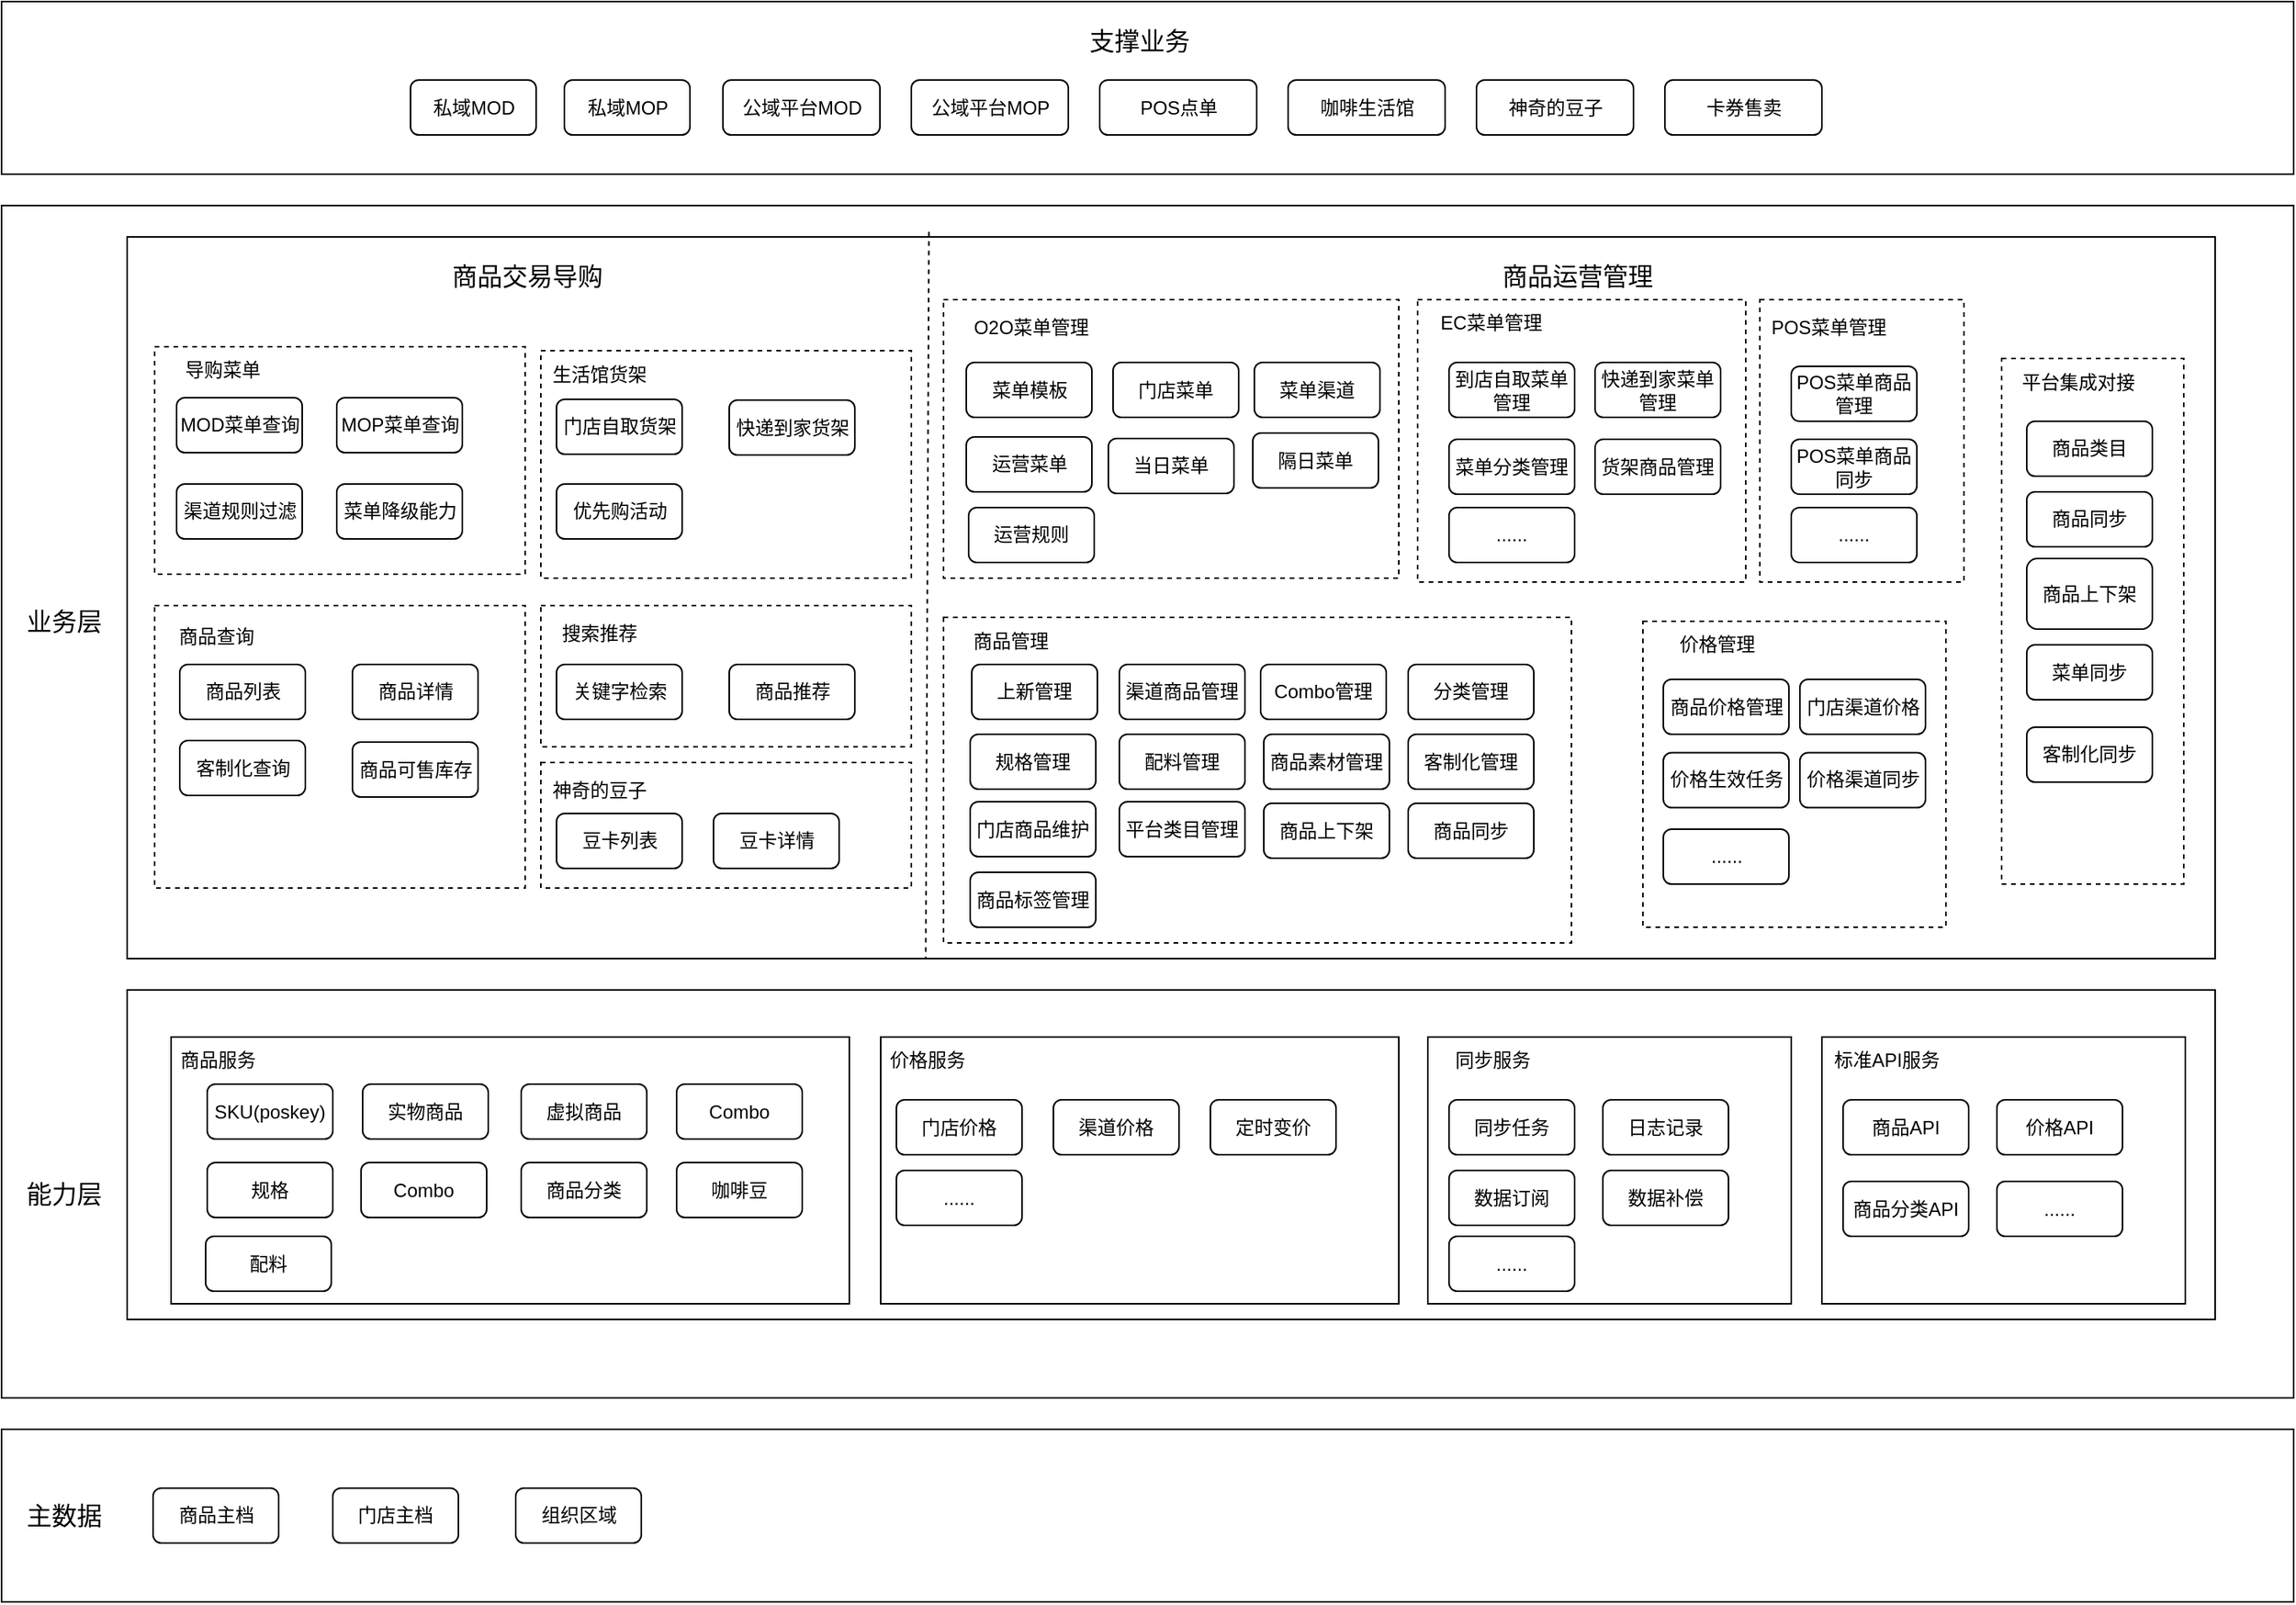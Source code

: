 <mxfile version="24.6.5" type="github">
  <diagram name="第 1 页" id="JwEo4ZOWfjB8EyRa8ezt">
    <mxGraphModel dx="1434" dy="715" grid="1" gridSize="10" guides="1" tooltips="1" connect="1" arrows="1" fold="1" page="1" pageScale="1" pageWidth="827" pageHeight="1169" math="0" shadow="0">
      <root>
        <mxCell id="0" />
        <mxCell id="1" parent="0" />
        <mxCell id="l0JusLFjUwzGI8Q3Fxrc-1" value="" style="rounded=0;whiteSpace=wrap;html=1;direction=west;" parent="1" vertex="1">
          <mxGeometry x="30" y="100" width="1460" height="110" as="geometry" />
        </mxCell>
        <mxCell id="l0JusLFjUwzGI8Q3Fxrc-2" value="私域MOD" style="rounded=1;whiteSpace=wrap;html=1;" parent="1" vertex="1">
          <mxGeometry x="290.5" y="150" width="80" height="35" as="geometry" />
        </mxCell>
        <mxCell id="l0JusLFjUwzGI8Q3Fxrc-3" value="私域MOP" style="rounded=1;whiteSpace=wrap;html=1;" parent="1" vertex="1">
          <mxGeometry x="388.5" y="150" width="80" height="35" as="geometry" />
        </mxCell>
        <mxCell id="l0JusLFjUwzGI8Q3Fxrc-4" value="公域平台MOD" style="rounded=1;whiteSpace=wrap;html=1;" parent="1" vertex="1">
          <mxGeometry x="489.5" y="150" width="100" height="35" as="geometry" />
        </mxCell>
        <mxCell id="l0JusLFjUwzGI8Q3Fxrc-5" value="公域平台MOP" style="rounded=1;whiteSpace=wrap;html=1;" parent="1" vertex="1">
          <mxGeometry x="609.5" y="150" width="100" height="35" as="geometry" />
        </mxCell>
        <mxCell id="l0JusLFjUwzGI8Q3Fxrc-6" value="POS点单" style="rounded=1;whiteSpace=wrap;html=1;" parent="1" vertex="1">
          <mxGeometry x="729.5" y="150" width="100" height="35" as="geometry" />
        </mxCell>
        <mxCell id="l0JusLFjUwzGI8Q3Fxrc-7" value="咖啡生活馆" style="rounded=1;whiteSpace=wrap;html=1;" parent="1" vertex="1">
          <mxGeometry x="849.5" y="150" width="100" height="35" as="geometry" />
        </mxCell>
        <mxCell id="l0JusLFjUwzGI8Q3Fxrc-8" value="卡券售卖" style="rounded=1;whiteSpace=wrap;html=1;" parent="1" vertex="1">
          <mxGeometry x="1089.5" y="150" width="100" height="35" as="geometry" />
        </mxCell>
        <mxCell id="l0JusLFjUwzGI8Q3Fxrc-9" value="神奇的豆子" style="rounded=1;whiteSpace=wrap;html=1;" parent="1" vertex="1">
          <mxGeometry x="969.5" y="150" width="100" height="35" as="geometry" />
        </mxCell>
        <mxCell id="l0JusLFjUwzGI8Q3Fxrc-10" value="支撑业务" style="text;html=1;align=center;verticalAlign=middle;whiteSpace=wrap;rounded=0;fontSize=16;" parent="1" vertex="1">
          <mxGeometry x="715.25" y="110" width="79.5" height="30" as="geometry" />
        </mxCell>
        <mxCell id="l0JusLFjUwzGI8Q3Fxrc-12" value="" style="rounded=0;whiteSpace=wrap;html=1;" parent="1" vertex="1">
          <mxGeometry x="30" y="230" width="1460" height="760" as="geometry" />
        </mxCell>
        <mxCell id="l0JusLFjUwzGI8Q3Fxrc-15" value="业务层" style="text;html=1;align=center;verticalAlign=middle;whiteSpace=wrap;rounded=0;fontSize=16;" parent="1" vertex="1">
          <mxGeometry x="40" y="480" width="60" height="30" as="geometry" />
        </mxCell>
        <mxCell id="l0JusLFjUwzGI8Q3Fxrc-16" value="" style="rounded=0;whiteSpace=wrap;html=1;" parent="1" vertex="1">
          <mxGeometry x="110" y="250" width="1330" height="460" as="geometry" />
        </mxCell>
        <mxCell id="l0JusLFjUwzGI8Q3Fxrc-17" value="" style="rounded=0;whiteSpace=wrap;html=1;" parent="1" vertex="1">
          <mxGeometry x="110" y="730" width="1330" height="210" as="geometry" />
        </mxCell>
        <mxCell id="l0JusLFjUwzGI8Q3Fxrc-18" value="能力层" style="text;html=1;align=center;verticalAlign=middle;whiteSpace=wrap;rounded=0;fontSize=16;" parent="1" vertex="1">
          <mxGeometry x="40" y="845" width="60" height="30" as="geometry" />
        </mxCell>
        <mxCell id="l0JusLFjUwzGI8Q3Fxrc-23" value="" style="rounded=0;whiteSpace=wrap;html=1;" parent="1" vertex="1">
          <mxGeometry x="138" y="760" width="432" height="170" as="geometry" />
        </mxCell>
        <mxCell id="l0JusLFjUwzGI8Q3Fxrc-24" value="商品服务" style="text;html=1;align=center;verticalAlign=middle;whiteSpace=wrap;rounded=0;" parent="1" vertex="1">
          <mxGeometry x="138" y="760" width="60" height="30" as="geometry" />
        </mxCell>
        <mxCell id="lA0qyLo4BKjcHxZ-h1YO-49" value="SKU(poskey)" style="rounded=1;whiteSpace=wrap;html=1;" parent="1" vertex="1">
          <mxGeometry x="161" y="790" width="80" height="35" as="geometry" />
        </mxCell>
        <mxCell id="lA0qyLo4BKjcHxZ-h1YO-50" value="商品分类" style="rounded=1;whiteSpace=wrap;html=1;" parent="1" vertex="1">
          <mxGeometry x="361" y="840" width="80" height="35" as="geometry" />
        </mxCell>
        <mxCell id="lA0qyLo4BKjcHxZ-h1YO-51" value="实物商品" style="rounded=1;whiteSpace=wrap;html=1;" parent="1" vertex="1">
          <mxGeometry x="260" y="790" width="80" height="35" as="geometry" />
        </mxCell>
        <mxCell id="lA0qyLo4BKjcHxZ-h1YO-52" value="配料" style="rounded=1;whiteSpace=wrap;html=1;" parent="1" vertex="1">
          <mxGeometry x="160" y="887" width="80" height="35" as="geometry" />
        </mxCell>
        <mxCell id="lA0qyLo4BKjcHxZ-h1YO-61" value="咖啡豆" style="rounded=1;whiteSpace=wrap;html=1;" parent="1" vertex="1">
          <mxGeometry x="460" y="840" width="80" height="35" as="geometry" />
        </mxCell>
        <mxCell id="lA0qyLo4BKjcHxZ-h1YO-63" value="虚拟商品" style="rounded=1;whiteSpace=wrap;html=1;" parent="1" vertex="1">
          <mxGeometry x="361" y="790" width="80" height="35" as="geometry" />
        </mxCell>
        <mxCell id="lA0qyLo4BKjcHxZ-h1YO-64" value="Combo" style="rounded=1;whiteSpace=wrap;html=1;" parent="1" vertex="1">
          <mxGeometry x="460" y="790" width="80" height="35" as="geometry" />
        </mxCell>
        <mxCell id="lA0qyLo4BKjcHxZ-h1YO-70" value="Combo" style="rounded=1;whiteSpace=wrap;html=1;" parent="1" vertex="1">
          <mxGeometry x="259" y="840" width="80" height="35" as="geometry" />
        </mxCell>
        <mxCell id="l0JusLFjUwzGI8Q3Fxrc-28" value="" style="rounded=0;whiteSpace=wrap;html=1;" parent="1" vertex="1">
          <mxGeometry x="590" y="760" width="330" height="170" as="geometry" />
        </mxCell>
        <mxCell id="l0JusLFjUwzGI8Q3Fxrc-29" value="价格服务" style="text;html=1;align=center;verticalAlign=middle;whiteSpace=wrap;rounded=0;" parent="1" vertex="1">
          <mxGeometry x="590" y="760" width="60" height="30" as="geometry" />
        </mxCell>
        <mxCell id="l0JusLFjUwzGI8Q3Fxrc-30" value="规格" style="rounded=1;whiteSpace=wrap;html=1;" parent="1" vertex="1">
          <mxGeometry x="161" y="840" width="80" height="35" as="geometry" />
        </mxCell>
        <mxCell id="l0JusLFjUwzGI8Q3Fxrc-33" value="门店价格" style="rounded=1;whiteSpace=wrap;html=1;" parent="1" vertex="1">
          <mxGeometry x="600" y="800" width="80" height="35" as="geometry" />
        </mxCell>
        <mxCell id="l0JusLFjUwzGI8Q3Fxrc-34" value="渠道价格" style="rounded=1;whiteSpace=wrap;html=1;" parent="1" vertex="1">
          <mxGeometry x="700" y="800" width="80" height="35" as="geometry" />
        </mxCell>
        <mxCell id="l0JusLFjUwzGI8Q3Fxrc-35" value="定时变价" style="rounded=1;whiteSpace=wrap;html=1;" parent="1" vertex="1">
          <mxGeometry x="800" y="800" width="80" height="35" as="geometry" />
        </mxCell>
        <mxCell id="l0JusLFjUwzGI8Q3Fxrc-36" value="" style="rounded=0;whiteSpace=wrap;html=1;dashed=1;" parent="1" vertex="1">
          <mxGeometry x="630" y="492.5" width="400" height="207.5" as="geometry" />
        </mxCell>
        <mxCell id="l0JusLFjUwzGI8Q3Fxrc-38" value="商品管理" style="text;html=1;align=center;verticalAlign=middle;whiteSpace=wrap;rounded=0;" parent="1" vertex="1">
          <mxGeometry x="620" y="492.5" width="106" height="30" as="geometry" />
        </mxCell>
        <mxCell id="l0JusLFjUwzGI8Q3Fxrc-39" value="" style="rounded=0;whiteSpace=wrap;html=1;dashed=1;" parent="1" vertex="1">
          <mxGeometry x="630" y="290" width="290" height="177.5" as="geometry" />
        </mxCell>
        <mxCell id="l0JusLFjUwzGI8Q3Fxrc-40" value="O2O菜单管理" style="text;html=1;align=center;verticalAlign=middle;whiteSpace=wrap;rounded=0;" parent="1" vertex="1">
          <mxGeometry x="633" y="292.5" width="106" height="30" as="geometry" />
        </mxCell>
        <mxCell id="l0JusLFjUwzGI8Q3Fxrc-41" value="" style="rounded=0;whiteSpace=wrap;html=1;dashed=1;" parent="1" vertex="1">
          <mxGeometry x="932" y="290" width="209" height="180" as="geometry" />
        </mxCell>
        <mxCell id="l0JusLFjUwzGI8Q3Fxrc-42" value="EC菜单管理" style="text;html=1;align=center;verticalAlign=middle;whiteSpace=wrap;rounded=0;" parent="1" vertex="1">
          <mxGeometry x="926" y="290" width="106" height="30" as="geometry" />
        </mxCell>
        <mxCell id="l0JusLFjUwzGI8Q3Fxrc-43" value="上新管理" style="rounded=1;whiteSpace=wrap;html=1;" parent="1" vertex="1">
          <mxGeometry x="648" y="522.5" width="80" height="35" as="geometry" />
        </mxCell>
        <mxCell id="l0JusLFjUwzGI8Q3Fxrc-44" value="渠道商品管理" style="rounded=1;whiteSpace=wrap;html=1;" parent="1" vertex="1">
          <mxGeometry x="742" y="522.5" width="80" height="35" as="geometry" />
        </mxCell>
        <mxCell id="l0JusLFjUwzGI8Q3Fxrc-45" value="Combo管理" style="rounded=1;whiteSpace=wrap;html=1;" parent="1" vertex="1">
          <mxGeometry x="832" y="522.5" width="80" height="35" as="geometry" />
        </mxCell>
        <mxCell id="l0JusLFjUwzGI8Q3Fxrc-46" value="分类管理" style="rounded=1;whiteSpace=wrap;html=1;" parent="1" vertex="1">
          <mxGeometry x="926" y="522.5" width="80" height="35" as="geometry" />
        </mxCell>
        <mxCell id="l0JusLFjUwzGI8Q3Fxrc-47" value="规格管理" style="rounded=1;whiteSpace=wrap;html=1;" parent="1" vertex="1">
          <mxGeometry x="647" y="567" width="80" height="35" as="geometry" />
        </mxCell>
        <mxCell id="l0JusLFjUwzGI8Q3Fxrc-48" value="配料管理" style="rounded=1;whiteSpace=wrap;html=1;" parent="1" vertex="1">
          <mxGeometry x="742" y="567" width="80" height="35" as="geometry" />
        </mxCell>
        <mxCell id="l0JusLFjUwzGI8Q3Fxrc-49" value="商品素材管理" style="rounded=1;whiteSpace=wrap;html=1;" parent="1" vertex="1">
          <mxGeometry x="834" y="567" width="80" height="35" as="geometry" />
        </mxCell>
        <mxCell id="l0JusLFjUwzGI8Q3Fxrc-50" value="门店商品维护" style="rounded=1;whiteSpace=wrap;html=1;" parent="1" vertex="1">
          <mxGeometry x="647" y="610" width="80" height="35" as="geometry" />
        </mxCell>
        <mxCell id="l0JusLFjUwzGI8Q3Fxrc-51" value="平台类目管理" style="rounded=1;whiteSpace=wrap;html=1;" parent="1" vertex="1">
          <mxGeometry x="742" y="610" width="80" height="35" as="geometry" />
        </mxCell>
        <mxCell id="l0JusLFjUwzGI8Q3Fxrc-52" value="商品上下架" style="rounded=1;whiteSpace=wrap;html=1;" parent="1" vertex="1">
          <mxGeometry x="834" y="611" width="80" height="35" as="geometry" />
        </mxCell>
        <mxCell id="l0JusLFjUwzGI8Q3Fxrc-53" value="商品同步" style="rounded=1;whiteSpace=wrap;html=1;" parent="1" vertex="1">
          <mxGeometry x="926" y="611" width="80" height="35" as="geometry" />
        </mxCell>
        <mxCell id="l0JusLFjUwzGI8Q3Fxrc-56" value="" style="rounded=0;whiteSpace=wrap;html=1;dashed=1;" parent="1" vertex="1">
          <mxGeometry x="1304" y="327.5" width="116" height="335" as="geometry" />
        </mxCell>
        <mxCell id="l0JusLFjUwzGI8Q3Fxrc-57" value="平台集成对接" style="text;html=1;align=center;verticalAlign=middle;whiteSpace=wrap;rounded=0;" parent="1" vertex="1">
          <mxGeometry x="1300" y="327.5" width="106" height="30" as="geometry" />
        </mxCell>
        <mxCell id="l0JusLFjUwzGI8Q3Fxrc-58" value="商品类目" style="rounded=1;whiteSpace=wrap;html=1;" parent="1" vertex="1">
          <mxGeometry x="1320" y="367.5" width="80" height="35" as="geometry" />
        </mxCell>
        <mxCell id="l0JusLFjUwzGI8Q3Fxrc-59" value="商品同步" style="rounded=1;whiteSpace=wrap;html=1;" parent="1" vertex="1">
          <mxGeometry x="1320" y="412.5" width="80" height="35" as="geometry" />
        </mxCell>
        <mxCell id="l0JusLFjUwzGI8Q3Fxrc-60" value="商品上下架" style="rounded=1;whiteSpace=wrap;html=1;" parent="1" vertex="1">
          <mxGeometry x="1320" y="455" width="80" height="45" as="geometry" />
        </mxCell>
        <mxCell id="l0JusLFjUwzGI8Q3Fxrc-61" value="菜单同步" style="rounded=1;whiteSpace=wrap;html=1;" parent="1" vertex="1">
          <mxGeometry x="1320" y="510" width="80" height="35" as="geometry" />
        </mxCell>
        <mxCell id="l0JusLFjUwzGI8Q3Fxrc-62" value="客制化同步" style="rounded=1;whiteSpace=wrap;html=1;" parent="1" vertex="1">
          <mxGeometry x="1320" y="562.5" width="80" height="35" as="geometry" />
        </mxCell>
        <mxCell id="l0JusLFjUwzGI8Q3Fxrc-63" value="客制化管理" style="rounded=1;whiteSpace=wrap;html=1;" parent="1" vertex="1">
          <mxGeometry x="926" y="567" width="80" height="35" as="geometry" />
        </mxCell>
        <mxCell id="l0JusLFjUwzGI8Q3Fxrc-67" style="rounded=0;orthogonalLoop=1;jettySize=auto;html=1;exitX=0.384;exitY=-0.007;exitDx=0;exitDy=0;exitPerimeter=0;dashed=1;startArrow=none;startFill=0;endArrow=none;endFill=0;entryX=0.37;entryY=0.996;entryDx=0;entryDy=0;entryPerimeter=0;" parent="1" source="l0JusLFjUwzGI8Q3Fxrc-16" edge="1">
          <mxGeometry relative="1" as="geometry">
            <mxPoint x="621.33" y="341.48" as="sourcePoint" />
            <mxPoint x="618.67" y="710" as="targetPoint" />
          </mxGeometry>
        </mxCell>
        <mxCell id="l0JusLFjUwzGI8Q3Fxrc-68" value="" style="rounded=0;whiteSpace=wrap;html=1;dashed=1;" parent="1" vertex="1">
          <mxGeometry x="127.5" y="320" width="236" height="145" as="geometry" />
        </mxCell>
        <mxCell id="l0JusLFjUwzGI8Q3Fxrc-69" value="导购菜单" style="text;html=1;align=center;verticalAlign=middle;whiteSpace=wrap;rounded=0;" parent="1" vertex="1">
          <mxGeometry x="117.5" y="320" width="106" height="30" as="geometry" />
        </mxCell>
        <mxCell id="l0JusLFjUwzGI8Q3Fxrc-70" value="MOD菜单查询" style="rounded=1;whiteSpace=wrap;html=1;" parent="1" vertex="1">
          <mxGeometry x="141.5" y="352.5" width="80" height="35" as="geometry" />
        </mxCell>
        <mxCell id="l0JusLFjUwzGI8Q3Fxrc-71" value="MOP菜单查询" style="rounded=1;whiteSpace=wrap;html=1;" parent="1" vertex="1">
          <mxGeometry x="243.5" y="352.5" width="80" height="35" as="geometry" />
        </mxCell>
        <mxCell id="l0JusLFjUwzGI8Q3Fxrc-78" value="渠道规则过滤" style="rounded=1;whiteSpace=wrap;html=1;" parent="1" vertex="1">
          <mxGeometry x="141.5" y="407.5" width="80" height="35" as="geometry" />
        </mxCell>
        <mxCell id="l0JusLFjUwzGI8Q3Fxrc-79" value="菜单降级能力" style="rounded=1;whiteSpace=wrap;html=1;" parent="1" vertex="1">
          <mxGeometry x="243.5" y="407.5" width="80" height="35" as="geometry" />
        </mxCell>
        <mxCell id="l0JusLFjUwzGI8Q3Fxrc-80" value="" style="rounded=0;whiteSpace=wrap;html=1;dashed=1;" parent="1" vertex="1">
          <mxGeometry x="373.5" y="322.5" width="236" height="145" as="geometry" />
        </mxCell>
        <mxCell id="l0JusLFjUwzGI8Q3Fxrc-81" value="生活馆货架" style="text;html=1;align=center;verticalAlign=middle;whiteSpace=wrap;rounded=0;" parent="1" vertex="1">
          <mxGeometry x="357.5" y="322.5" width="106" height="30" as="geometry" />
        </mxCell>
        <mxCell id="l0JusLFjUwzGI8Q3Fxrc-82" value="门店自取货架" style="rounded=1;whiteSpace=wrap;html=1;" parent="1" vertex="1">
          <mxGeometry x="383.5" y="353.5" width="80" height="35" as="geometry" />
        </mxCell>
        <mxCell id="l0JusLFjUwzGI8Q3Fxrc-83" value="快递到家货架" style="rounded=1;whiteSpace=wrap;html=1;" parent="1" vertex="1">
          <mxGeometry x="493.5" y="354" width="80" height="35" as="geometry" />
        </mxCell>
        <mxCell id="l0JusLFjUwzGI8Q3Fxrc-84" value="优先购活动" style="rounded=1;whiteSpace=wrap;html=1;" parent="1" vertex="1">
          <mxGeometry x="383.5" y="407.5" width="80" height="35" as="geometry" />
        </mxCell>
        <mxCell id="l0JusLFjUwzGI8Q3Fxrc-85" value="" style="rounded=0;whiteSpace=wrap;html=1;dashed=1;" parent="1" vertex="1">
          <mxGeometry x="127.5" y="485" width="236" height="180" as="geometry" />
        </mxCell>
        <mxCell id="l0JusLFjUwzGI8Q3Fxrc-86" value="商品查询" style="text;html=1;align=center;verticalAlign=middle;whiteSpace=wrap;rounded=0;" parent="1" vertex="1">
          <mxGeometry x="113.5" y="490" width="106" height="30" as="geometry" />
        </mxCell>
        <mxCell id="l0JusLFjUwzGI8Q3Fxrc-87" value="商品列表" style="rounded=1;whiteSpace=wrap;html=1;" parent="1" vertex="1">
          <mxGeometry x="143.5" y="522.5" width="80" height="35" as="geometry" />
        </mxCell>
        <mxCell id="l0JusLFjUwzGI8Q3Fxrc-88" value="商品详情" style="rounded=1;whiteSpace=wrap;html=1;" parent="1" vertex="1">
          <mxGeometry x="253.5" y="522.5" width="80" height="35" as="geometry" />
        </mxCell>
        <mxCell id="l0JusLFjUwzGI8Q3Fxrc-89" value="客制化查询" style="rounded=1;whiteSpace=wrap;html=1;" parent="1" vertex="1">
          <mxGeometry x="143.5" y="571" width="80" height="35" as="geometry" />
        </mxCell>
        <mxCell id="l0JusLFjUwzGI8Q3Fxrc-90" value="商品可售库存" style="rounded=1;whiteSpace=wrap;html=1;" parent="1" vertex="1">
          <mxGeometry x="253.5" y="572" width="80" height="35" as="geometry" />
        </mxCell>
        <mxCell id="l0JusLFjUwzGI8Q3Fxrc-92" value="" style="rounded=0;whiteSpace=wrap;html=1;dashed=1;" parent="1" vertex="1">
          <mxGeometry x="373.5" y="485" width="236" height="90" as="geometry" />
        </mxCell>
        <mxCell id="l0JusLFjUwzGI8Q3Fxrc-93" value="搜索推荐" style="text;html=1;align=center;verticalAlign=middle;whiteSpace=wrap;rounded=0;" parent="1" vertex="1">
          <mxGeometry x="357.5" y="487.5" width="106" height="30" as="geometry" />
        </mxCell>
        <mxCell id="l0JusLFjUwzGI8Q3Fxrc-91" value="关键字检索" style="rounded=1;whiteSpace=wrap;html=1;" parent="1" vertex="1">
          <mxGeometry x="383.5" y="522.5" width="80" height="35" as="geometry" />
        </mxCell>
        <mxCell id="l0JusLFjUwzGI8Q3Fxrc-94" value="商品推荐" style="rounded=1;whiteSpace=wrap;html=1;" parent="1" vertex="1">
          <mxGeometry x="493.5" y="522.5" width="80" height="35" as="geometry" />
        </mxCell>
        <mxCell id="l0JusLFjUwzGI8Q3Fxrc-95" value="" style="rounded=0;whiteSpace=wrap;html=1;dashed=1;" parent="1" vertex="1">
          <mxGeometry x="373.5" y="585" width="236" height="80" as="geometry" />
        </mxCell>
        <mxCell id="l0JusLFjUwzGI8Q3Fxrc-96" value="神奇的豆子" style="text;html=1;align=center;verticalAlign=middle;whiteSpace=wrap;rounded=0;" parent="1" vertex="1">
          <mxGeometry x="357.5" y="587.5" width="106" height="30" as="geometry" />
        </mxCell>
        <mxCell id="l0JusLFjUwzGI8Q3Fxrc-97" value="豆卡列表" style="rounded=1;whiteSpace=wrap;html=1;" parent="1" vertex="1">
          <mxGeometry x="383.5" y="617.5" width="80" height="35" as="geometry" />
        </mxCell>
        <mxCell id="l0JusLFjUwzGI8Q3Fxrc-98" value="豆卡详情" style="rounded=1;whiteSpace=wrap;html=1;" parent="1" vertex="1">
          <mxGeometry x="483.5" y="617.5" width="80" height="35" as="geometry" />
        </mxCell>
        <mxCell id="l0JusLFjUwzGI8Q3Fxrc-99" value="商品交易导购" style="text;html=1;align=center;verticalAlign=middle;whiteSpace=wrap;rounded=0;fontSize=16;" parent="1" vertex="1">
          <mxGeometry x="310" y="260" width="110" height="30" as="geometry" />
        </mxCell>
        <mxCell id="l0JusLFjUwzGI8Q3Fxrc-100" value="商品运营管理" style="text;html=1;align=center;verticalAlign=middle;whiteSpace=wrap;rounded=0;fontSize=16;" parent="1" vertex="1">
          <mxGeometry x="978.5" y="260" width="110" height="30" as="geometry" />
        </mxCell>
        <mxCell id="l0JusLFjUwzGI8Q3Fxrc-101" value="菜单模板" style="rounded=1;whiteSpace=wrap;html=1;" parent="1" vertex="1">
          <mxGeometry x="644.5" y="330" width="80" height="35" as="geometry" />
        </mxCell>
        <mxCell id="l0JusLFjUwzGI8Q3Fxrc-102" value="" style="rounded=0;whiteSpace=wrap;html=1;dashed=1;" parent="1" vertex="1">
          <mxGeometry x="1075.5" y="495" width="193" height="195" as="geometry" />
        </mxCell>
        <mxCell id="l0JusLFjUwzGI8Q3Fxrc-103" value="价格管理" style="text;html=1;align=center;verticalAlign=middle;whiteSpace=wrap;rounded=0;" parent="1" vertex="1">
          <mxGeometry x="1069.5" y="495" width="106" height="30" as="geometry" />
        </mxCell>
        <mxCell id="l0JusLFjUwzGI8Q3Fxrc-104" value="门店菜单" style="rounded=1;whiteSpace=wrap;html=1;" parent="1" vertex="1">
          <mxGeometry x="738" y="330" width="80" height="35" as="geometry" />
        </mxCell>
        <mxCell id="l0JusLFjUwzGI8Q3Fxrc-105" value="菜单渠道" style="rounded=1;whiteSpace=wrap;html=1;" parent="1" vertex="1">
          <mxGeometry x="828" y="330" width="80" height="35" as="geometry" />
        </mxCell>
        <mxCell id="l0JusLFjUwzGI8Q3Fxrc-106" value="运营菜单" style="rounded=1;whiteSpace=wrap;html=1;" parent="1" vertex="1">
          <mxGeometry x="644.5" y="377.5" width="80" height="35" as="geometry" />
        </mxCell>
        <mxCell id="l0JusLFjUwzGI8Q3Fxrc-108" value="当日菜单" style="rounded=1;whiteSpace=wrap;html=1;" parent="1" vertex="1">
          <mxGeometry x="735" y="378.5" width="80" height="35" as="geometry" />
        </mxCell>
        <mxCell id="l0JusLFjUwzGI8Q3Fxrc-109" value="隔日菜单" style="rounded=1;whiteSpace=wrap;html=1;" parent="1" vertex="1">
          <mxGeometry x="827" y="375" width="80" height="35" as="geometry" />
        </mxCell>
        <mxCell id="l0JusLFjUwzGI8Q3Fxrc-111" value="运营规则" style="rounded=1;whiteSpace=wrap;html=1;" parent="1" vertex="1">
          <mxGeometry x="646" y="422.5" width="80" height="35" as="geometry" />
        </mxCell>
        <mxCell id="l0JusLFjUwzGI8Q3Fxrc-112" value="到店自取菜单管理" style="rounded=1;whiteSpace=wrap;html=1;" parent="1" vertex="1">
          <mxGeometry x="952" y="330" width="80" height="35" as="geometry" />
        </mxCell>
        <mxCell id="l0JusLFjUwzGI8Q3Fxrc-113" value="快递到家菜单管理" style="rounded=1;whiteSpace=wrap;html=1;" parent="1" vertex="1">
          <mxGeometry x="1045" y="330" width="80" height="35" as="geometry" />
        </mxCell>
        <mxCell id="l0JusLFjUwzGI8Q3Fxrc-114" value="菜单分类管理" style="rounded=1;whiteSpace=wrap;html=1;" parent="1" vertex="1">
          <mxGeometry x="952" y="379" width="80" height="35" as="geometry" />
        </mxCell>
        <mxCell id="l0JusLFjUwzGI8Q3Fxrc-115" value="货架商品管理" style="rounded=1;whiteSpace=wrap;html=1;" parent="1" vertex="1">
          <mxGeometry x="1045" y="379" width="80" height="35" as="geometry" />
        </mxCell>
        <mxCell id="l0JusLFjUwzGI8Q3Fxrc-117" value="商品标签管理" style="rounded=1;whiteSpace=wrap;html=1;" parent="1" vertex="1">
          <mxGeometry x="647" y="655" width="80" height="35" as="geometry" />
        </mxCell>
        <mxCell id="l0JusLFjUwzGI8Q3Fxrc-118" value="商品价格管理" style="rounded=1;whiteSpace=wrap;html=1;" parent="1" vertex="1">
          <mxGeometry x="1088.5" y="532" width="80" height="35" as="geometry" />
        </mxCell>
        <mxCell id="l0JusLFjUwzGI8Q3Fxrc-119" value="门店渠道价格" style="rounded=1;whiteSpace=wrap;html=1;" parent="1" vertex="1">
          <mxGeometry x="1175.5" y="532" width="80" height="35" as="geometry" />
        </mxCell>
        <mxCell id="l0JusLFjUwzGI8Q3Fxrc-120" value="价格生效任务" style="rounded=1;whiteSpace=wrap;html=1;" parent="1" vertex="1">
          <mxGeometry x="1088.5" y="578.75" width="80" height="35" as="geometry" />
        </mxCell>
        <mxCell id="l0JusLFjUwzGI8Q3Fxrc-121" value="价格渠道同步" style="rounded=1;whiteSpace=wrap;html=1;" parent="1" vertex="1">
          <mxGeometry x="1175.5" y="578.75" width="80" height="35" as="geometry" />
        </mxCell>
        <mxCell id="l0JusLFjUwzGI8Q3Fxrc-122" value="......" style="rounded=1;whiteSpace=wrap;html=1;" parent="1" vertex="1">
          <mxGeometry x="1088.5" y="627.5" width="80" height="35" as="geometry" />
        </mxCell>
        <mxCell id="l0JusLFjUwzGI8Q3Fxrc-123" value="......" style="rounded=1;whiteSpace=wrap;html=1;" parent="1" vertex="1">
          <mxGeometry x="952" y="422.5" width="80" height="35" as="geometry" />
        </mxCell>
        <mxCell id="l0JusLFjUwzGI8Q3Fxrc-124" value="" style="rounded=0;whiteSpace=wrap;html=1;dashed=1;" parent="1" vertex="1">
          <mxGeometry x="1150" y="290" width="130" height="180" as="geometry" />
        </mxCell>
        <mxCell id="l0JusLFjUwzGI8Q3Fxrc-125" value="POS菜单管理" style="text;html=1;align=center;verticalAlign=middle;whiteSpace=wrap;rounded=0;" parent="1" vertex="1">
          <mxGeometry x="1141" y="292.5" width="106" height="30" as="geometry" />
        </mxCell>
        <mxCell id="l0JusLFjUwzGI8Q3Fxrc-126" value="" style="rounded=0;whiteSpace=wrap;html=1;" parent="1" vertex="1">
          <mxGeometry x="938.5" y="760" width="231.5" height="170" as="geometry" />
        </mxCell>
        <mxCell id="l0JusLFjUwzGI8Q3Fxrc-127" value="同步服务" style="text;html=1;align=center;verticalAlign=middle;whiteSpace=wrap;rounded=0;" parent="1" vertex="1">
          <mxGeometry x="938.5" y="760" width="81.5" height="30" as="geometry" />
        </mxCell>
        <mxCell id="l0JusLFjUwzGI8Q3Fxrc-128" value="同步任务" style="rounded=1;whiteSpace=wrap;html=1;" parent="1" vertex="1">
          <mxGeometry x="952" y="800" width="80" height="35" as="geometry" />
        </mxCell>
        <mxCell id="l0JusLFjUwzGI8Q3Fxrc-129" value="日志记录" style="rounded=1;whiteSpace=wrap;html=1;" parent="1" vertex="1">
          <mxGeometry x="1050" y="800" width="80" height="35" as="geometry" />
        </mxCell>
        <mxCell id="l0JusLFjUwzGI8Q3Fxrc-130" value="数据订阅" style="rounded=1;whiteSpace=wrap;html=1;" parent="1" vertex="1">
          <mxGeometry x="952" y="845" width="80" height="35" as="geometry" />
        </mxCell>
        <mxCell id="l0JusLFjUwzGI8Q3Fxrc-131" value="数据补偿" style="rounded=1;whiteSpace=wrap;html=1;" parent="1" vertex="1">
          <mxGeometry x="1050" y="845" width="80" height="35" as="geometry" />
        </mxCell>
        <mxCell id="l0JusLFjUwzGI8Q3Fxrc-132" value="" style="rounded=0;whiteSpace=wrap;html=1;" parent="1" vertex="1">
          <mxGeometry x="1189.5" y="760" width="231.5" height="170" as="geometry" />
        </mxCell>
        <mxCell id="l0JusLFjUwzGI8Q3Fxrc-133" value="标准API服务" style="text;html=1;align=center;verticalAlign=middle;whiteSpace=wrap;rounded=0;" parent="1" vertex="1">
          <mxGeometry x="1189.5" y="760" width="81.5" height="30" as="geometry" />
        </mxCell>
        <mxCell id="l0JusLFjUwzGI8Q3Fxrc-134" value="商品API" style="rounded=1;whiteSpace=wrap;html=1;" parent="1" vertex="1">
          <mxGeometry x="1203" y="800" width="80" height="35" as="geometry" />
        </mxCell>
        <mxCell id="l0JusLFjUwzGI8Q3Fxrc-135" value="价格API" style="rounded=1;whiteSpace=wrap;html=1;" parent="1" vertex="1">
          <mxGeometry x="1301" y="800" width="80" height="35" as="geometry" />
        </mxCell>
        <mxCell id="l0JusLFjUwzGI8Q3Fxrc-136" value="商品分类API" style="rounded=1;whiteSpace=wrap;html=1;" parent="1" vertex="1">
          <mxGeometry x="1203" y="852" width="80" height="35" as="geometry" />
        </mxCell>
        <mxCell id="l0JusLFjUwzGI8Q3Fxrc-137" value="......" style="rounded=1;whiteSpace=wrap;html=1;" parent="1" vertex="1">
          <mxGeometry x="1301" y="852" width="80" height="35" as="geometry" />
        </mxCell>
        <mxCell id="l0JusLFjUwzGI8Q3Fxrc-138" value="......" style="rounded=1;whiteSpace=wrap;html=1;" parent="1" vertex="1">
          <mxGeometry x="952" y="887" width="80" height="35" as="geometry" />
        </mxCell>
        <mxCell id="l0JusLFjUwzGI8Q3Fxrc-139" value="......" style="rounded=1;whiteSpace=wrap;html=1;" parent="1" vertex="1">
          <mxGeometry x="600" y="845" width="80" height="35" as="geometry" />
        </mxCell>
        <mxCell id="l0JusLFjUwzGI8Q3Fxrc-140" value="POS菜单商品管理" style="rounded=1;whiteSpace=wrap;html=1;" parent="1" vertex="1">
          <mxGeometry x="1170" y="332.5" width="80" height="35" as="geometry" />
        </mxCell>
        <mxCell id="l0JusLFjUwzGI8Q3Fxrc-141" value="POS菜单商品同步" style="rounded=1;whiteSpace=wrap;html=1;" parent="1" vertex="1">
          <mxGeometry x="1170" y="379" width="80" height="35" as="geometry" />
        </mxCell>
        <mxCell id="l0JusLFjUwzGI8Q3Fxrc-142" value="......" style="rounded=1;whiteSpace=wrap;html=1;" parent="1" vertex="1">
          <mxGeometry x="1170" y="422.5" width="80" height="35" as="geometry" />
        </mxCell>
        <mxCell id="l0JusLFjUwzGI8Q3Fxrc-143" value="" style="rounded=0;whiteSpace=wrap;html=1;" parent="1" vertex="1">
          <mxGeometry x="30" y="1010" width="1460" height="110" as="geometry" />
        </mxCell>
        <mxCell id="l0JusLFjUwzGI8Q3Fxrc-144" value="主数据" style="text;html=1;align=center;verticalAlign=middle;whiteSpace=wrap;rounded=0;fontSize=16;" parent="1" vertex="1">
          <mxGeometry x="40" y="1050" width="60" height="30" as="geometry" />
        </mxCell>
        <mxCell id="l0JusLFjUwzGI8Q3Fxrc-145" value="商品主档" style="rounded=1;whiteSpace=wrap;html=1;" parent="1" vertex="1">
          <mxGeometry x="126.5" y="1047.5" width="80" height="35" as="geometry" />
        </mxCell>
        <mxCell id="l0JusLFjUwzGI8Q3Fxrc-146" value="门店主档" style="rounded=1;whiteSpace=wrap;html=1;" parent="1" vertex="1">
          <mxGeometry x="241" y="1047.5" width="80" height="35" as="geometry" />
        </mxCell>
        <mxCell id="l0JusLFjUwzGI8Q3Fxrc-147" value="组织区域" style="rounded=1;whiteSpace=wrap;html=1;" parent="1" vertex="1">
          <mxGeometry x="357.5" y="1047.5" width="80" height="35" as="geometry" />
        </mxCell>
      </root>
    </mxGraphModel>
  </diagram>
</mxfile>
